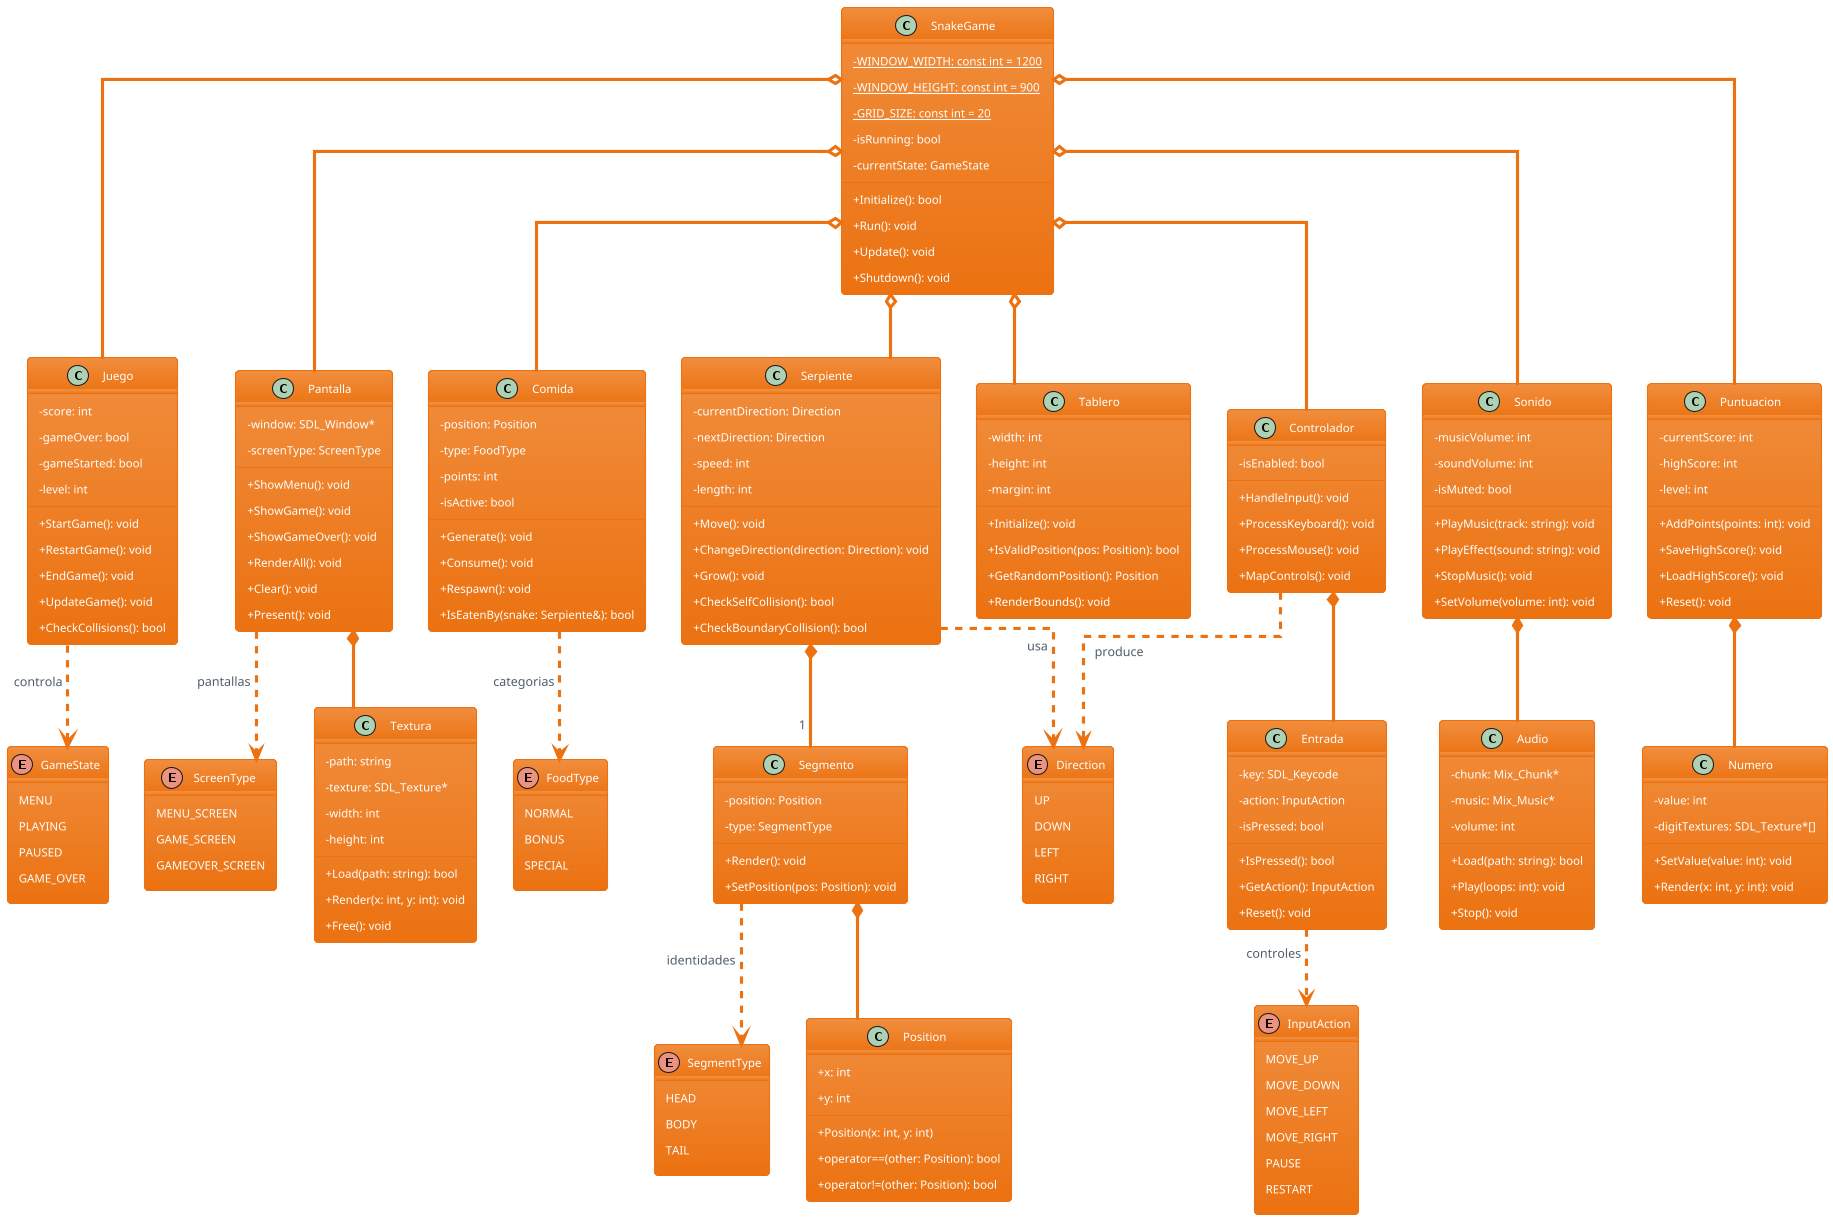 @startuml
!theme aws-orange
skinparam classAttributeIconSize 0
skinparam linetype ortho

' ===== CLASE PRINCIPAL DEL SISTEMA =====
class SnakeGame {
    - {static} WINDOW_WIDTH: const int = 1200
    - {static} WINDOW_HEIGHT: const int = 900
    - {static} GRID_SIZE: const int = 20
    - isRunning: bool
    - currentState: GameState
    __
    + Initialize(): bool
    + Run(): void
    + Update(): void
    + Shutdown(): void
}

' ===== COMPONENTES PRINCIPALES =====
class Juego {
    - score: int
    - gameOver: bool
    - gameStarted: bool
    - level: int
    __
    + StartGame(): void
    + RestartGame(): void
    + EndGame(): void
    + UpdateGame(): void
    + CheckCollisions(): bool
}

class Pantalla {
    - window: SDL_Window*
    - screenType: ScreenType
    __
    + ShowMenu(): void
    + ShowGame(): void
    + ShowGameOver(): void
    + RenderAll(): void
    + Clear(): void
    + Present(): void
}

class Serpiente {
    - currentDirection: Direction
    - nextDirection: Direction
    - speed: int
    - length: int
    __
    + Move(): void
    + ChangeDirection(direction: Direction): void
    + Grow(): void
    + CheckSelfCollision(): bool
    + CheckBoundaryCollision(): bool
}

class Comida {
    - position: Position
    - type: FoodType
    - points: int
    - isActive: bool
    __
    + Generate(): void
    + Consume(): void
    + Respawn(): void
    + IsEatenBy(snake: Serpiente&): bool
}

class Tablero {
    - width: int
    - height: int
    - margin: int
    __
    + Initialize(): void
    + IsValidPosition(pos: Position): bool
    + GetRandomPosition(): Position
    + RenderBounds(): void
}

class Controlador {
    - isEnabled: bool
    __
    + HandleInput(): void
    + ProcessKeyboard(): void
    + ProcessMouse(): void
    + MapControls(): void
}

class Sonido {
    - musicVolume: int
    - soundVolume: int
    - isMuted: bool
    __
    + PlayMusic(track: string): void
    + PlayEffect(sound: string): void
    + StopMusic(): void
    + SetVolume(volume: int): void
}

class Puntuacion {
    - currentScore: int
    - highScore: int
    - level: int
    __
    + AddPoints(points: int): void
    + SaveHighScore(): void
    + LoadHighScore(): void
    + Reset(): void
}

' ===== ELEMENTOS INTERNOS =====
class Segmento {
    - position: Position
    - type: SegmentType
    __
    + Render(): void
    + SetPosition(pos: Position): void
}

class Position {
    + x: int
    + y: int
    __
    + Position(x: int, y: int)
    + operator==(other: Position): bool
    + operator!=(other: Position): bool
}

class Textura {
    - path: string
    - texture: SDL_Texture*
    - width: int
    - height: int
    __
    + Load(path: string): bool
    + Render(x: int, y: int): void
    + Free(): void
}

class Audio {
    - chunk: Mix_Chunk*
    - music: Mix_Music*
    - volume: int
    __
    + Load(path: string): bool
    + Play(loops: int): void
    + Stop(): void
}

class Entrada {
    - key: SDL_Keycode
    - action: InputAction
    - isPressed: bool
    __
    + IsPressed(): bool
    + GetAction(): InputAction
    + Reset(): void
}

class Numero {
    - value: int
    - digitTextures: SDL_Texture*[]
    __
    + SetValue(value: int): void
    + Render(x: int, y: int): void
}

' ===== ENUMS =====
enum Direction {
    UP
    DOWN
    LEFT
    RIGHT
}

enum GameState {
    MENU
    PLAYING
    PAUSED
    GAME_OVER
}

enum SegmentType {
    HEAD
    BODY
    TAIL
}

enum FoodType {
    NORMAL
    BONUS
    SPECIAL
}

enum ScreenType {
    MENU_SCREEN
    GAME_SCREEN
    GAMEOVER_SCREEN
}

enum InputAction {
    MOVE_UP
    MOVE_DOWN
    MOVE_LEFT
    MOVE_RIGHT
    PAUSE
    RESTART
}

' ===== RELACIONES PRINCIPALES (AGREGACIÓN) =====
SnakeGame o-- Juego
SnakeGame o-- Pantalla
SnakeGame o-- Serpiente
SnakeGame o-- Comida
SnakeGame o-- Tablero
SnakeGame o-- Controlador
SnakeGame o-- Sonido
SnakeGame o-- Puntuacion

' ===== RELACIONES INTERNAS (COMPOSICIÓN) =====
Serpiente *-- "1" Segmento
Segmento *-- Position

Pantalla *-- Textura
Sonido *-- Audio
Controlador *-- Entrada
Puntuacion *-- Numero

' ===== DEPENDENCIAS =====
Serpiente ..> Direction : "usa"
Controlador ..> Direction : "produce"
Juego ..> GameState : "controla"
Pantalla ..> ScreenType : "pantallas"
Segmento ..> SegmentType : "identidades"
Comida ..> FoodType : "categorias"
Entrada ..> InputAction : "controles"
@enduml